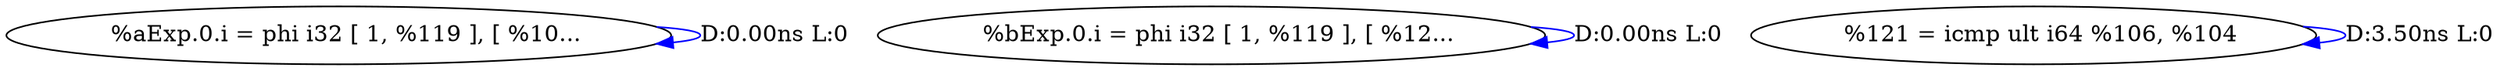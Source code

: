 digraph {
Node0x3931e50[label="  %aExp.0.i = phi i32 [ 1, %119 ], [ %10..."];
Node0x3931e50 -> Node0x3931e50[label="D:0.00ns L:0",color=blue];
Node0x3931f30[label="  %bExp.0.i = phi i32 [ 1, %119 ], [ %12..."];
Node0x3931f30 -> Node0x3931f30[label="D:0.00ns L:0",color=blue];
Node0x3932010[label="  %121 = icmp ult i64 %106, %104"];
Node0x3932010 -> Node0x3932010[label="D:3.50ns L:0",color=blue];
}
